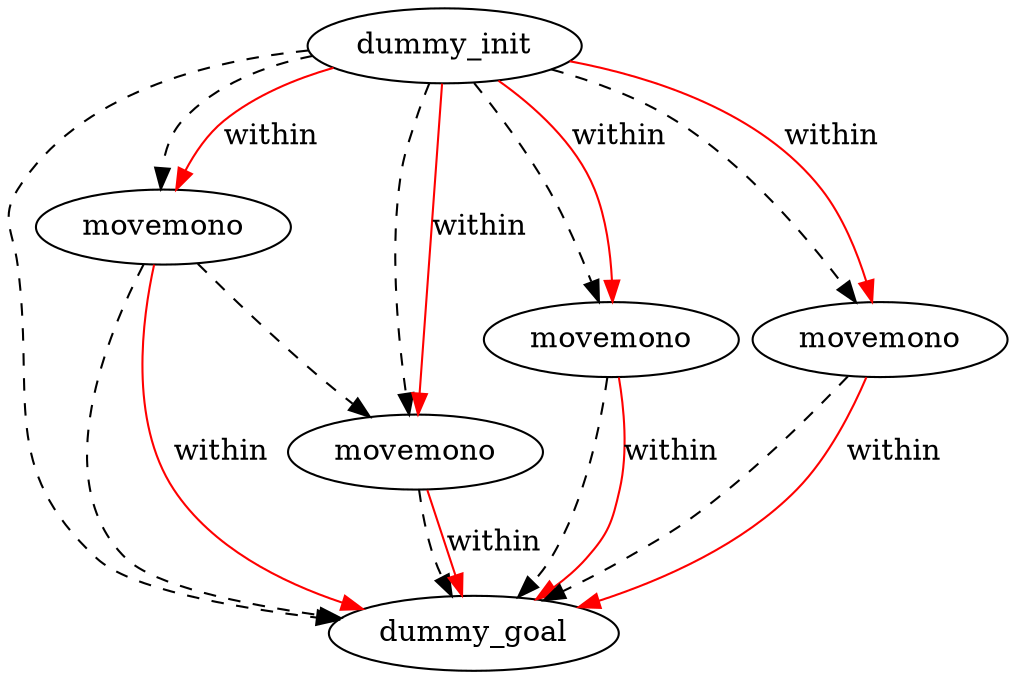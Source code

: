 digraph {
	"df80557e-6378-d40f-283e-ac5e54827cf0" [label=dummy_init]
	"c7520eb1-9a59-4866-899f-1e9310cd03b1" [label=dummy_goal]
	"b9d5f154-e27f-a3a0-938b-d7a73fc5d491" [label=movemono]
	"5a6de908-7f83-d58c-3350-76fb5600d244" [label=movemono]
	"c198a476-9d2e-0db1-af0f-2dff064cf676" [label=movemono]
	"7ba32bc9-424a-cc61-1c14-c1a3576419b8" [label=movemono]
	"df80557e-6378-d40f-283e-ac5e54827cf0" -> "7ba32bc9-424a-cc61-1c14-c1a3576419b8" [color=black style=dashed]
	"df80557e-6378-d40f-283e-ac5e54827cf0" -> "5a6de908-7f83-d58c-3350-76fb5600d244" [color=black style=dashed]
	"b9d5f154-e27f-a3a0-938b-d7a73fc5d491" -> "5a6de908-7f83-d58c-3350-76fb5600d244" [color=black style=dashed]
	"df80557e-6378-d40f-283e-ac5e54827cf0" -> "c7520eb1-9a59-4866-899f-1e9310cd03b1" [color=black style=dashed]
	"df80557e-6378-d40f-283e-ac5e54827cf0" -> "c198a476-9d2e-0db1-af0f-2dff064cf676" [color=black style=dashed]
	"b9d5f154-e27f-a3a0-938b-d7a73fc5d491" -> "c7520eb1-9a59-4866-899f-1e9310cd03b1" [color=black style=dashed]
	"5a6de908-7f83-d58c-3350-76fb5600d244" -> "c7520eb1-9a59-4866-899f-1e9310cd03b1" [color=black style=dashed]
	"7ba32bc9-424a-cc61-1c14-c1a3576419b8" -> "c7520eb1-9a59-4866-899f-1e9310cd03b1" [color=black style=dashed]
	"c198a476-9d2e-0db1-af0f-2dff064cf676" -> "c7520eb1-9a59-4866-899f-1e9310cd03b1" [color=black style=dashed]
	"df80557e-6378-d40f-283e-ac5e54827cf0" -> "b9d5f154-e27f-a3a0-938b-d7a73fc5d491" [color=black style=dashed]
	"c198a476-9d2e-0db1-af0f-2dff064cf676" -> "c7520eb1-9a59-4866-899f-1e9310cd03b1" [label=within color=red]
	"df80557e-6378-d40f-283e-ac5e54827cf0" -> "5a6de908-7f83-d58c-3350-76fb5600d244" [label=within color=red]
	"df80557e-6378-d40f-283e-ac5e54827cf0" -> "c198a476-9d2e-0db1-af0f-2dff064cf676" [label=within color=red]
	"df80557e-6378-d40f-283e-ac5e54827cf0" -> "7ba32bc9-424a-cc61-1c14-c1a3576419b8" [label=within color=red]
	"7ba32bc9-424a-cc61-1c14-c1a3576419b8" -> "c7520eb1-9a59-4866-899f-1e9310cd03b1" [label=within color=red]
	"b9d5f154-e27f-a3a0-938b-d7a73fc5d491" -> "c7520eb1-9a59-4866-899f-1e9310cd03b1" [label=within color=red]
	"5a6de908-7f83-d58c-3350-76fb5600d244" -> "c7520eb1-9a59-4866-899f-1e9310cd03b1" [label=within color=red]
	"df80557e-6378-d40f-283e-ac5e54827cf0" -> "b9d5f154-e27f-a3a0-938b-d7a73fc5d491" [label=within color=red]
}

